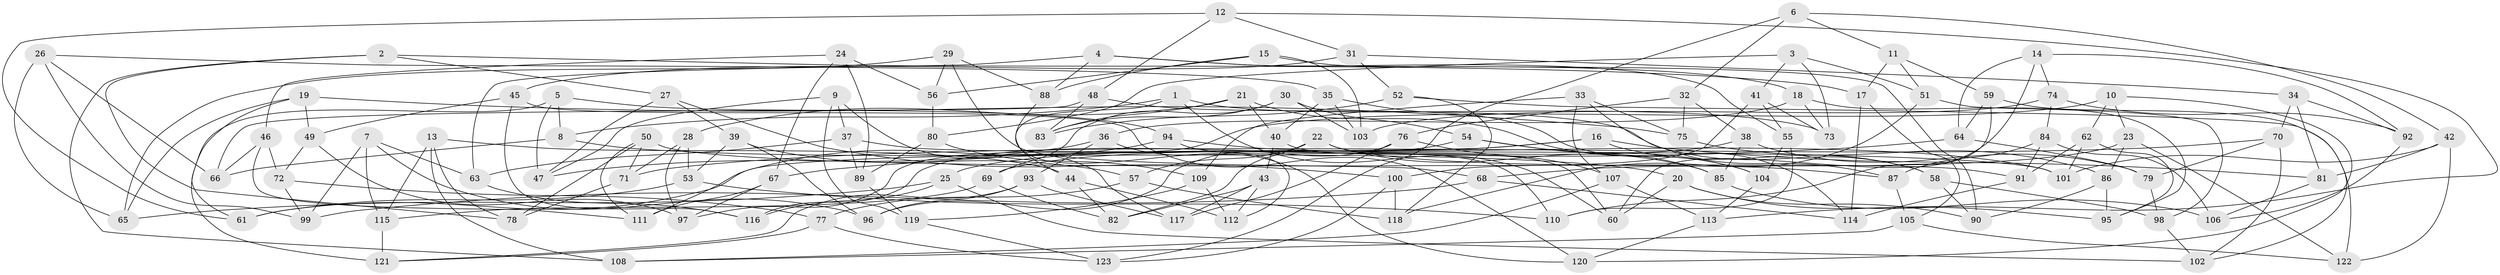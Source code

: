 // Generated by graph-tools (version 1.1) at 2025/11/02/27/25 16:11:47]
// undirected, 123 vertices, 246 edges
graph export_dot {
graph [start="1"]
  node [color=gray90,style=filled];
  1;
  2;
  3;
  4;
  5;
  6;
  7;
  8;
  9;
  10;
  11;
  12;
  13;
  14;
  15;
  16;
  17;
  18;
  19;
  20;
  21;
  22;
  23;
  24;
  25;
  26;
  27;
  28;
  29;
  30;
  31;
  32;
  33;
  34;
  35;
  36;
  37;
  38;
  39;
  40;
  41;
  42;
  43;
  44;
  45;
  46;
  47;
  48;
  49;
  50;
  51;
  52;
  53;
  54;
  55;
  56;
  57;
  58;
  59;
  60;
  61;
  62;
  63;
  64;
  65;
  66;
  67;
  68;
  69;
  70;
  71;
  72;
  73;
  74;
  75;
  76;
  77;
  78;
  79;
  80;
  81;
  82;
  83;
  84;
  85;
  86;
  87;
  88;
  89;
  90;
  91;
  92;
  93;
  94;
  95;
  96;
  97;
  98;
  99;
  100;
  101;
  102;
  103;
  104;
  105;
  106;
  107;
  108;
  109;
  110;
  111;
  112;
  113;
  114;
  115;
  116;
  117;
  118;
  119;
  120;
  121;
  122;
  123;
  1 -- 73;
  1 -- 60;
  1 -- 8;
  1 -- 44;
  2 -- 17;
  2 -- 78;
  2 -- 27;
  2 -- 108;
  3 -- 80;
  3 -- 41;
  3 -- 73;
  3 -- 51;
  4 -- 88;
  4 -- 63;
  4 -- 55;
  4 -- 18;
  5 -- 47;
  5 -- 8;
  5 -- 121;
  5 -- 94;
  6 -- 11;
  6 -- 123;
  6 -- 32;
  6 -- 42;
  7 -- 115;
  7 -- 96;
  7 -- 99;
  7 -- 63;
  8 -- 66;
  8 -- 20;
  9 -- 117;
  9 -- 37;
  9 -- 119;
  9 -- 47;
  10 -- 62;
  10 -- 23;
  10 -- 97;
  10 -- 120;
  11 -- 51;
  11 -- 17;
  11 -- 59;
  12 -- 31;
  12 -- 61;
  12 -- 113;
  12 -- 48;
  13 -- 115;
  13 -- 78;
  13 -- 108;
  13 -- 44;
  14 -- 92;
  14 -- 110;
  14 -- 74;
  14 -- 64;
  15 -- 90;
  15 -- 88;
  15 -- 103;
  15 -- 56;
  16 -- 81;
  16 -- 58;
  16 -- 61;
  16 -- 25;
  17 -- 105;
  17 -- 114;
  18 -- 95;
  18 -- 73;
  18 -- 36;
  19 -- 65;
  19 -- 75;
  19 -- 49;
  19 -- 61;
  20 -- 95;
  20 -- 60;
  20 -- 90;
  21 -- 83;
  21 -- 28;
  21 -- 40;
  21 -- 104;
  22 -- 57;
  22 -- 85;
  22 -- 82;
  22 -- 87;
  23 -- 68;
  23 -- 122;
  23 -- 86;
  24 -- 89;
  24 -- 56;
  24 -- 46;
  24 -- 67;
  25 -- 102;
  25 -- 65;
  25 -- 116;
  26 -- 99;
  26 -- 35;
  26 -- 65;
  26 -- 66;
  27 -- 100;
  27 -- 47;
  27 -- 39;
  28 -- 97;
  28 -- 71;
  28 -- 53;
  29 -- 65;
  29 -- 56;
  29 -- 68;
  29 -- 88;
  30 -- 54;
  30 -- 69;
  30 -- 83;
  30 -- 103;
  31 -- 45;
  31 -- 52;
  31 -- 34;
  32 -- 75;
  32 -- 38;
  32 -- 76;
  33 -- 75;
  33 -- 109;
  33 -- 107;
  33 -- 87;
  34 -- 81;
  34 -- 70;
  34 -- 92;
  35 -- 114;
  35 -- 40;
  35 -- 103;
  36 -- 93;
  36 -- 47;
  36 -- 120;
  37 -- 63;
  37 -- 101;
  37 -- 89;
  38 -- 85;
  38 -- 79;
  38 -- 69;
  39 -- 96;
  39 -- 53;
  39 -- 57;
  40 -- 43;
  40 -- 60;
  41 -- 73;
  41 -- 100;
  41 -- 55;
  42 -- 122;
  42 -- 81;
  42 -- 101;
  43 -- 117;
  43 -- 82;
  43 -- 112;
  44 -- 82;
  44 -- 112;
  45 -- 120;
  45 -- 116;
  45 -- 49;
  46 -- 66;
  46 -- 72;
  46 -- 111;
  48 -- 66;
  48 -- 83;
  48 -- 58;
  49 -- 97;
  49 -- 72;
  50 -- 78;
  50 -- 111;
  50 -- 91;
  50 -- 71;
  51 -- 98;
  51 -- 118;
  52 -- 118;
  52 -- 83;
  52 -- 122;
  53 -- 110;
  53 -- 61;
  54 -- 104;
  54 -- 85;
  54 -- 116;
  55 -- 110;
  55 -- 104;
  56 -- 80;
  57 -- 77;
  57 -- 118;
  58 -- 98;
  58 -- 90;
  59 -- 102;
  59 -- 60;
  59 -- 64;
  62 -- 91;
  62 -- 101;
  62 -- 95;
  63 -- 116;
  64 -- 79;
  64 -- 67;
  67 -- 97;
  67 -- 111;
  68 -- 114;
  68 -- 99;
  69 -- 82;
  69 -- 115;
  70 -- 71;
  70 -- 102;
  70 -- 79;
  71 -- 78;
  72 -- 77;
  72 -- 99;
  74 -- 103;
  74 -- 92;
  74 -- 84;
  75 -- 86;
  76 -- 96;
  76 -- 107;
  76 -- 117;
  77 -- 121;
  77 -- 123;
  79 -- 98;
  80 -- 109;
  80 -- 89;
  81 -- 106;
  84 -- 106;
  84 -- 91;
  84 -- 87;
  85 -- 106;
  86 -- 95;
  86 -- 90;
  87 -- 105;
  88 -- 112;
  89 -- 119;
  91 -- 114;
  92 -- 106;
  93 -- 96;
  93 -- 117;
  93 -- 121;
  94 -- 111;
  94 -- 101;
  94 -- 110;
  98 -- 102;
  100 -- 123;
  100 -- 118;
  104 -- 113;
  105 -- 108;
  105 -- 122;
  107 -- 108;
  107 -- 113;
  109 -- 112;
  109 -- 119;
  113 -- 120;
  115 -- 121;
  119 -- 123;
}
